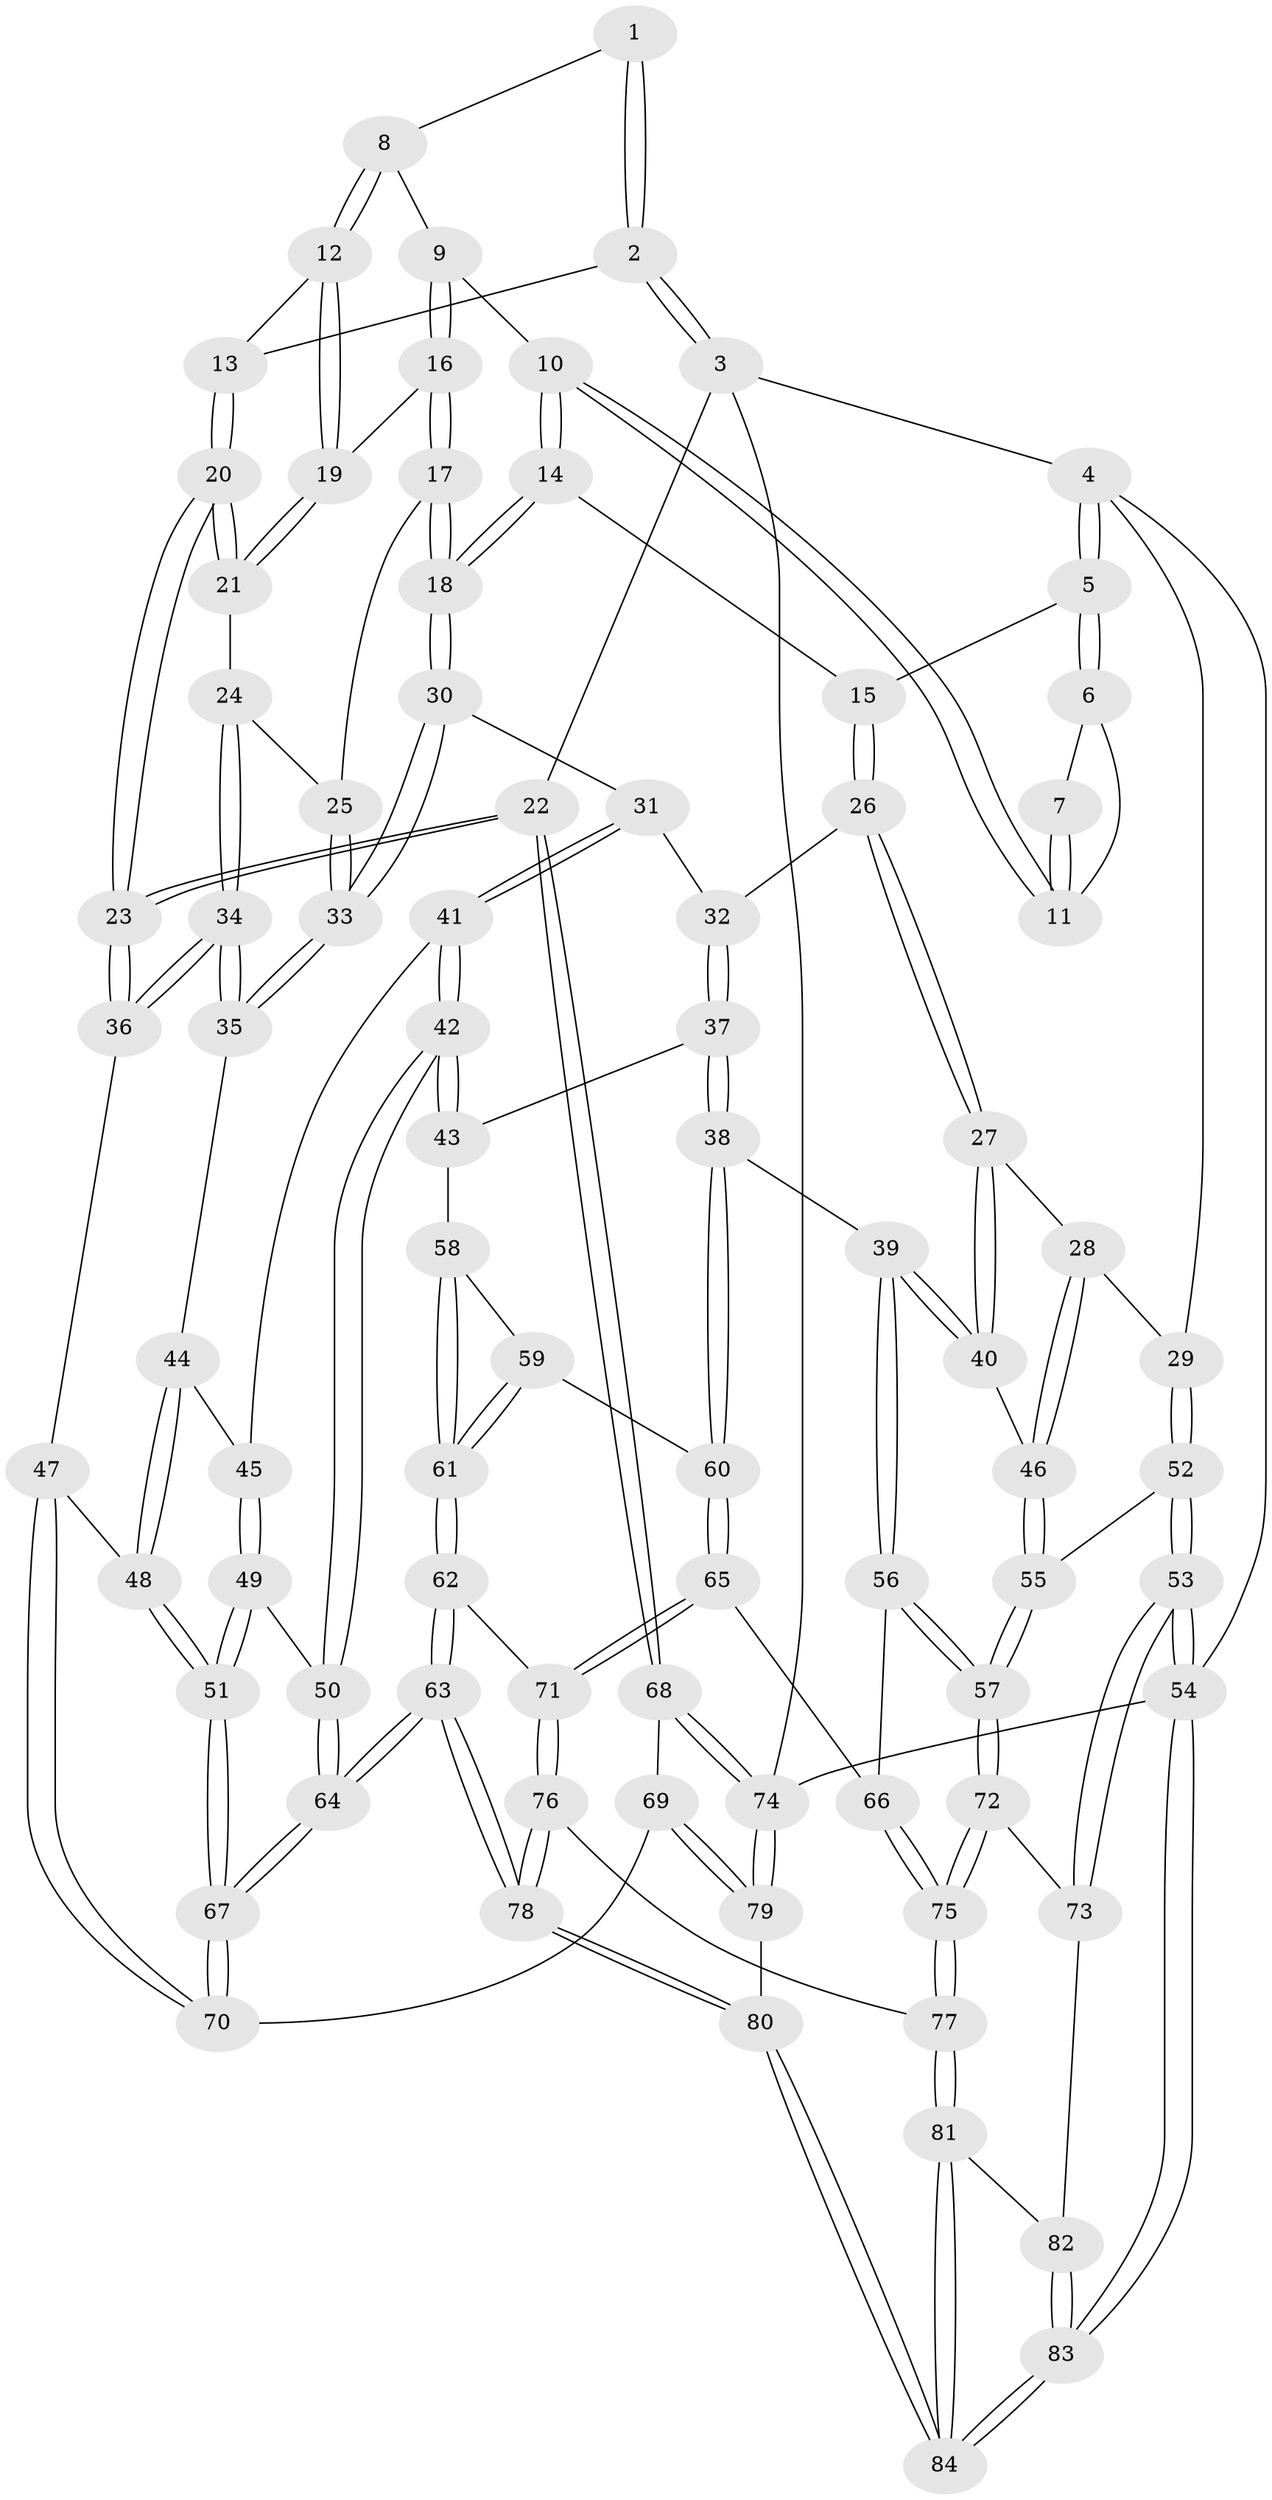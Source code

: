 // Generated by graph-tools (version 1.1) at 2025/17/03/09/25 04:17:11]
// undirected, 84 vertices, 207 edges
graph export_dot {
graph [start="1"]
  node [color=gray90,style=filled];
  1 [pos="+0.7100575616470609+0"];
  2 [pos="+1+0"];
  3 [pos="+1+0"];
  4 [pos="+0+0"];
  5 [pos="+0.2924093489121869+0"];
  6 [pos="+0.36645315600328193+0"];
  7 [pos="+0.6221935964149946+0"];
  8 [pos="+0.7287911317512294+0.01606111073815048"];
  9 [pos="+0.7158364322226319+0.11855495122995"];
  10 [pos="+0.6416627564260083+0.12984268241846814"];
  11 [pos="+0.6371638774995662+0.11895296016050302"];
  12 [pos="+0.8705312848865184+0.11823541669839548"];
  13 [pos="+0.9089304660242596+0.08817068076174288"];
  14 [pos="+0.5731473127482983+0.19462082924263924"];
  15 [pos="+0.37521238139163765+0.08853507151949722"];
  16 [pos="+0.758774104523707+0.16245652281053846"];
  17 [pos="+0.7523461783709199+0.18994735661482878"];
  18 [pos="+0.5988234555992217+0.26001497206169877"];
  19 [pos="+0.8512253238757409+0.1404250267631043"];
  20 [pos="+1+0.33009970722527937"];
  21 [pos="+0.8849134744562874+0.25829460393511916"];
  22 [pos="+1+0.4205118956059259"];
  23 [pos="+1+0.4177370763942646"];
  24 [pos="+0.8139138011824245+0.28316175749653805"];
  25 [pos="+0.7687384452035552+0.26767530560387887"];
  26 [pos="+0.35238340152726494+0.2477928471217158"];
  27 [pos="+0.26607047391636773+0.31703962009494185"];
  28 [pos="+0+0.2086773949668398"];
  29 [pos="+0+0.14113897727539407"];
  30 [pos="+0.6008284282110434+0.2956934199894486"];
  31 [pos="+0.5178490287392988+0.35013670956189163"];
  32 [pos="+0.4093227543207517+0.3112649124806057"];
  33 [pos="+0.6796126551139461+0.3509929604611996"];
  34 [pos="+0.8337050887395512+0.4286372792594619"];
  35 [pos="+0.6824857881982819+0.35864289258118925"];
  36 [pos="+0.8932636414422968+0.48898115358038924"];
  37 [pos="+0.37956294114272965+0.5051824008142998"];
  38 [pos="+0.3531136828860202+0.5103622125995162"];
  39 [pos="+0.2605682050496247+0.48204152571221137"];
  40 [pos="+0.24479994576299494+0.4659003821764084"];
  41 [pos="+0.5169652151300568+0.4022742830488423"];
  42 [pos="+0.4815341883421762+0.5139702621099412"];
  43 [pos="+0.41497081796125657+0.5129596445741302"];
  44 [pos="+0.6614612320893674+0.4257248589993445"];
  45 [pos="+0.6413118732507757+0.44880779380725366"];
  46 [pos="+0.21704362760222776+0.4660906766830266"];
  47 [pos="+0.8616046960870898+0.5243644108436399"];
  48 [pos="+0.8096964440341101+0.5682020393744056"];
  49 [pos="+0.6392182245054091+0.45396457720497924"];
  50 [pos="+0.5047160734989359+0.5320952479777726"];
  51 [pos="+0.7030479562432176+0.705095279843687"];
  52 [pos="+0+0.449698918996366"];
  53 [pos="+0+0.8428549191191967"];
  54 [pos="+0+1"];
  55 [pos="+0.04698835177403392+0.5328640437256632"];
  56 [pos="+0.195454741757325+0.6759105852817711"];
  57 [pos="+0.1372994996804649+0.684278563698785"];
  58 [pos="+0.4163566972230511+0.5818377796378782"];
  59 [pos="+0.3825585427503703+0.6693934962774999"];
  60 [pos="+0.3345044352576374+0.6476131807972864"];
  61 [pos="+0.43219341912488624+0.6988369247904752"];
  62 [pos="+0.4542073727230059+0.7199381349135083"];
  63 [pos="+0.655094483679962+0.7925242875775376"];
  64 [pos="+0.6614757115941358+0.7812492152202718"];
  65 [pos="+0.26162507755787556+0.6997231076727282"];
  66 [pos="+0.22856364073090502+0.6915391365387251"];
  67 [pos="+0.6650578023452128+0.7784166824772007"];
  68 [pos="+1+0.7615868874120191"];
  69 [pos="+1+0.7825787298541269"];
  70 [pos="+0.99379186109089+0.77798395185624"];
  71 [pos="+0.3080662242708672+0.766844234064801"];
  72 [pos="+0.10216317551668715+0.7315615390318484"];
  73 [pos="+0+0.8014077330559084"];
  74 [pos="+1+1"];
  75 [pos="+0.20785183757289782+0.8810141208424018"];
  76 [pos="+0.31234168911281607+0.8839259874932642"];
  77 [pos="+0.22756941694207325+0.9268964090131682"];
  78 [pos="+0.626595343597+0.9388292716647464"];
  79 [pos="+0.7596260037543757+1"];
  80 [pos="+0.6621089967901772+1"];
  81 [pos="+0.22034210043092928+0.9369606667033544"];
  82 [pos="+0.09954446836024629+0.8895040256993546"];
  83 [pos="+0+1"];
  84 [pos="+0.12933371528556803+1"];
  1 -- 2;
  1 -- 2;
  1 -- 8;
  2 -- 3;
  2 -- 3;
  2 -- 13;
  3 -- 4;
  3 -- 22;
  3 -- 74;
  4 -- 5;
  4 -- 5;
  4 -- 29;
  4 -- 54;
  5 -- 6;
  5 -- 6;
  5 -- 15;
  6 -- 7;
  6 -- 11;
  7 -- 11;
  7 -- 11;
  8 -- 9;
  8 -- 12;
  8 -- 12;
  9 -- 10;
  9 -- 16;
  9 -- 16;
  10 -- 11;
  10 -- 11;
  10 -- 14;
  10 -- 14;
  12 -- 13;
  12 -- 19;
  12 -- 19;
  13 -- 20;
  13 -- 20;
  14 -- 15;
  14 -- 18;
  14 -- 18;
  15 -- 26;
  15 -- 26;
  16 -- 17;
  16 -- 17;
  16 -- 19;
  17 -- 18;
  17 -- 18;
  17 -- 25;
  18 -- 30;
  18 -- 30;
  19 -- 21;
  19 -- 21;
  20 -- 21;
  20 -- 21;
  20 -- 23;
  20 -- 23;
  21 -- 24;
  22 -- 23;
  22 -- 23;
  22 -- 68;
  22 -- 68;
  23 -- 36;
  23 -- 36;
  24 -- 25;
  24 -- 34;
  24 -- 34;
  25 -- 33;
  25 -- 33;
  26 -- 27;
  26 -- 27;
  26 -- 32;
  27 -- 28;
  27 -- 40;
  27 -- 40;
  28 -- 29;
  28 -- 46;
  28 -- 46;
  29 -- 52;
  29 -- 52;
  30 -- 31;
  30 -- 33;
  30 -- 33;
  31 -- 32;
  31 -- 41;
  31 -- 41;
  32 -- 37;
  32 -- 37;
  33 -- 35;
  33 -- 35;
  34 -- 35;
  34 -- 35;
  34 -- 36;
  34 -- 36;
  35 -- 44;
  36 -- 47;
  37 -- 38;
  37 -- 38;
  37 -- 43;
  38 -- 39;
  38 -- 60;
  38 -- 60;
  39 -- 40;
  39 -- 40;
  39 -- 56;
  39 -- 56;
  40 -- 46;
  41 -- 42;
  41 -- 42;
  41 -- 45;
  42 -- 43;
  42 -- 43;
  42 -- 50;
  42 -- 50;
  43 -- 58;
  44 -- 45;
  44 -- 48;
  44 -- 48;
  45 -- 49;
  45 -- 49;
  46 -- 55;
  46 -- 55;
  47 -- 48;
  47 -- 70;
  47 -- 70;
  48 -- 51;
  48 -- 51;
  49 -- 50;
  49 -- 51;
  49 -- 51;
  50 -- 64;
  50 -- 64;
  51 -- 67;
  51 -- 67;
  52 -- 53;
  52 -- 53;
  52 -- 55;
  53 -- 54;
  53 -- 54;
  53 -- 73;
  53 -- 73;
  54 -- 83;
  54 -- 83;
  54 -- 74;
  55 -- 57;
  55 -- 57;
  56 -- 57;
  56 -- 57;
  56 -- 66;
  57 -- 72;
  57 -- 72;
  58 -- 59;
  58 -- 61;
  58 -- 61;
  59 -- 60;
  59 -- 61;
  59 -- 61;
  60 -- 65;
  60 -- 65;
  61 -- 62;
  61 -- 62;
  62 -- 63;
  62 -- 63;
  62 -- 71;
  63 -- 64;
  63 -- 64;
  63 -- 78;
  63 -- 78;
  64 -- 67;
  64 -- 67;
  65 -- 66;
  65 -- 71;
  65 -- 71;
  66 -- 75;
  66 -- 75;
  67 -- 70;
  67 -- 70;
  68 -- 69;
  68 -- 74;
  68 -- 74;
  69 -- 70;
  69 -- 79;
  69 -- 79;
  71 -- 76;
  71 -- 76;
  72 -- 73;
  72 -- 75;
  72 -- 75;
  73 -- 82;
  74 -- 79;
  74 -- 79;
  75 -- 77;
  75 -- 77;
  76 -- 77;
  76 -- 78;
  76 -- 78;
  77 -- 81;
  77 -- 81;
  78 -- 80;
  78 -- 80;
  79 -- 80;
  80 -- 84;
  80 -- 84;
  81 -- 82;
  81 -- 84;
  81 -- 84;
  82 -- 83;
  82 -- 83;
  83 -- 84;
  83 -- 84;
}
